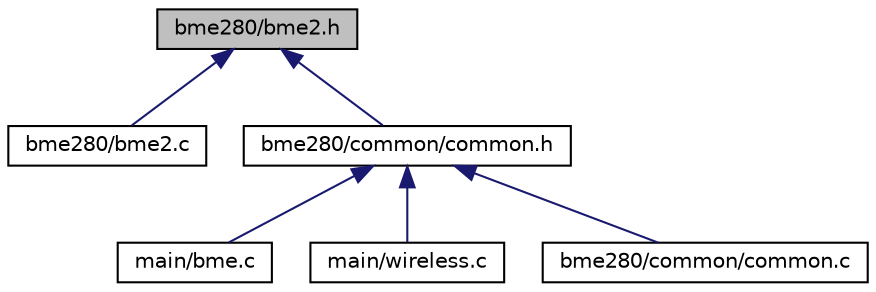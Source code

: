 digraph "bme280/bme2.h"
{
 // LATEX_PDF_SIZE
  edge [fontname="Helvetica",fontsize="10",labelfontname="Helvetica",labelfontsize="10"];
  node [fontname="Helvetica",fontsize="10",shape=record];
  Node1 [label="bme280/bme2.h",height=0.2,width=0.4,color="black", fillcolor="grey75", style="filled", fontcolor="black",tooltip=" "];
  Node1 -> Node2 [dir="back",color="midnightblue",fontsize="10",style="solid",fontname="Helvetica"];
  Node2 [label="bme280/bme2.c",height=0.2,width=0.4,color="black", fillcolor="white", style="filled",URL="$bme2_8c.html",tooltip=" "];
  Node1 -> Node3 [dir="back",color="midnightblue",fontsize="10",style="solid",fontname="Helvetica"];
  Node3 [label="bme280/common/common.h",height=0.2,width=0.4,color="black", fillcolor="white", style="filled",URL="$bme280_2common_2common_8h.html",tooltip="Common declarations for BME280 operation on AM335x."];
  Node3 -> Node4 [dir="back",color="midnightblue",fontsize="10",style="solid",fontname="Helvetica"];
  Node4 [label="main/bme.c",height=0.2,width=0.4,color="black", fillcolor="white", style="filled",URL="$bme_8c.html",tooltip="Main starting point for BME280 sensor module."];
  Node3 -> Node5 [dir="back",color="midnightblue",fontsize="10",style="solid",fontname="Helvetica"];
  Node5 [label="main/wireless.c",height=0.2,width=0.4,color="black", fillcolor="white", style="filled",URL="$wireless_8c.html",tooltip="Main starting point for wireless SIMAR."];
  Node3 -> Node6 [dir="back",color="midnightblue",fontsize="10",style="solid",fontname="Helvetica"];
  Node6 [label="bme280/common/common.c",height=0.2,width=0.4,color="black", fillcolor="white", style="filled",URL="$bme280_2common_2common_8c.html",tooltip="Common functions for BMx device operation on AM335x."];
}
